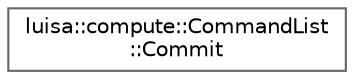 digraph "类继承关系图"
{
 // LATEX_PDF_SIZE
  bgcolor="transparent";
  edge [fontname=Helvetica,fontsize=10,labelfontname=Helvetica,labelfontsize=10];
  node [fontname=Helvetica,fontsize=10,shape=box,height=0.2,width=0.4];
  rankdir="LR";
  Node0 [id="Node000000",label="luisa::compute::CommandList\l::Commit",height=0.2,width=0.4,color="grey40", fillcolor="white", style="filled",URL="$classluisa_1_1compute_1_1_command_list_1_1_commit.html",tooltip=" "];
}
